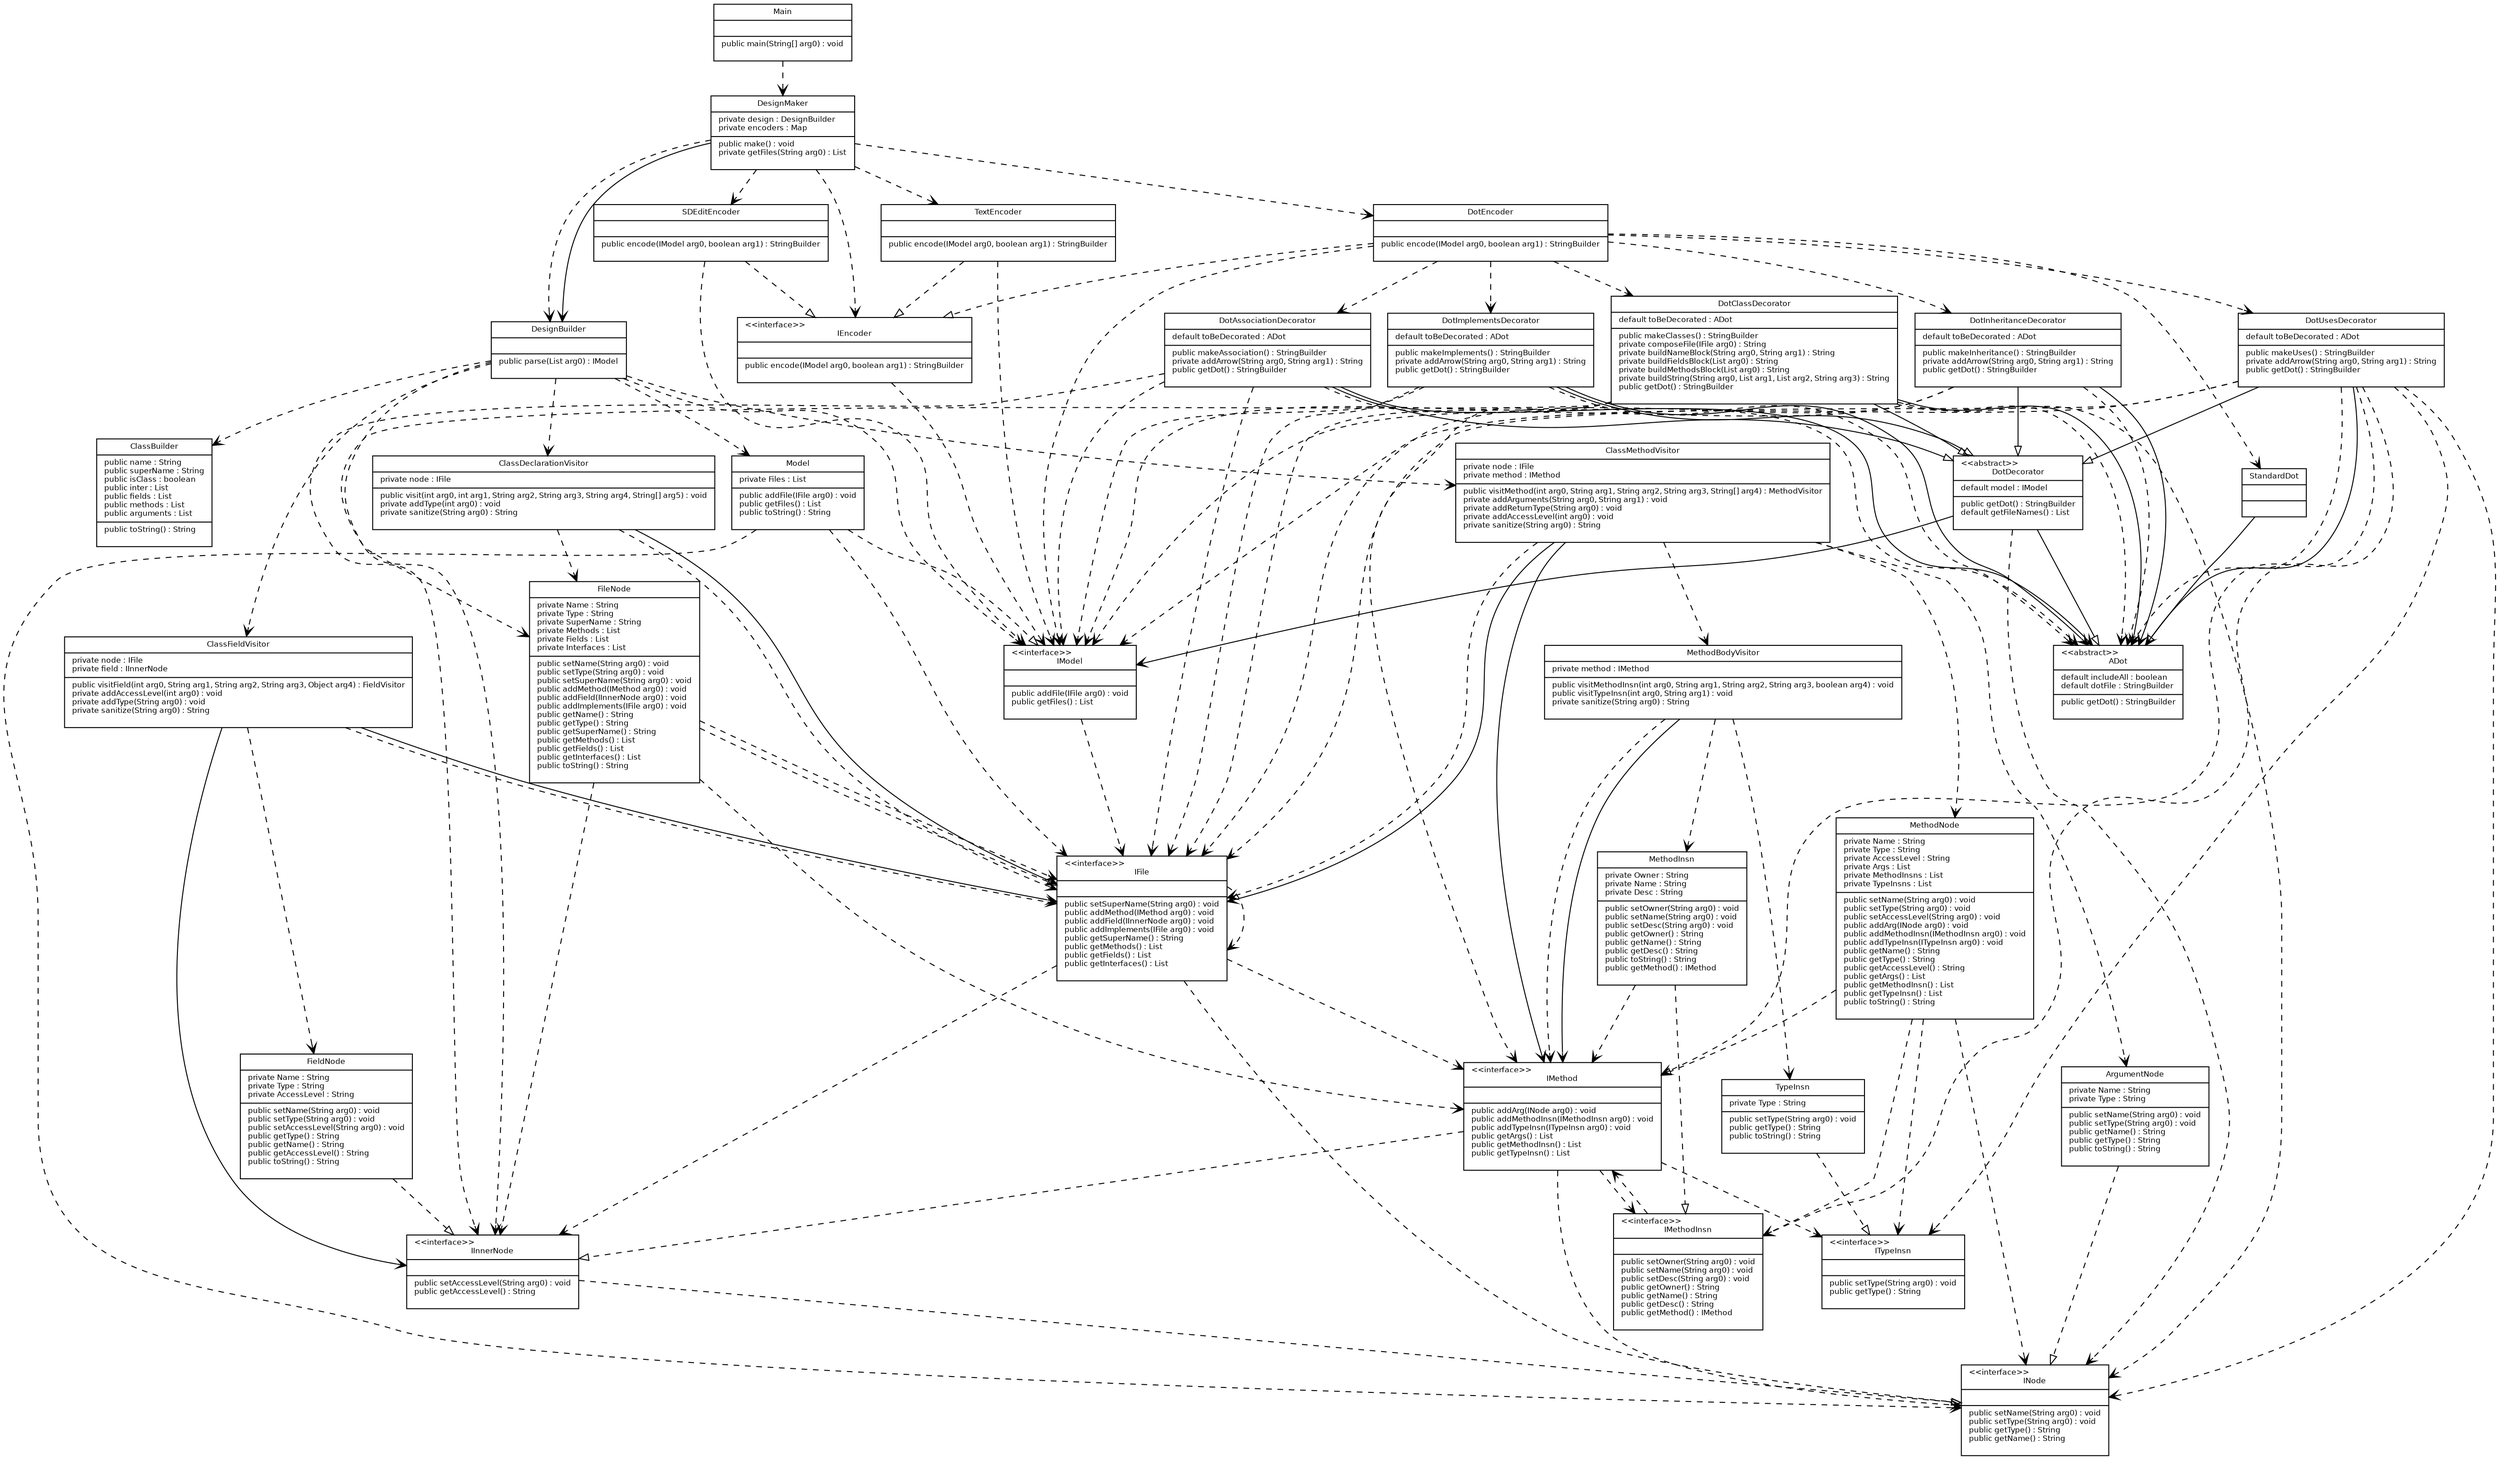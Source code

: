 digraph G {
	fontname = "Bitstream Vera Sans" 
	fontsize = 8 
	node [
		fontname = "Bitstream Vera Sans" 
		fontsize = 8 
		shape = "record"
	] 
	edge [
		fontname = "Bitstream Vera Sans" 
		fontsize = 8
	]
	model_IFile [ 
		label = "{\<\<interface\>\>\lIFile||public setSuperName(String arg0) : void\lpublic addMethod(IMethod arg0) : void\lpublic addField(IInnerNode arg0) : void\lpublic addImplements(IFile arg0) : void\lpublic getSuperName() : String\lpublic getMethods() : List\lpublic getFields() : List\lpublic getInterfaces() : List\l\l}" 
	]
	model_IInnerNode [ 
		label = "{\<\<interface\>\>\lIInnerNode||public setAccessLevel(String arg0) : void\lpublic getAccessLevel() : String\l\l}" 
	]
	model_IMethod [ 
		label = "{\<\<interface\>\>\lIMethod||public addArg(INode arg0) : void\lpublic addMethodInsn(IMethodInsn arg0) : void\lpublic addTypeInsn(ITypeInsn arg0) : void\lpublic getArgs() : List\lpublic getMethodInsn() : List\lpublic getTypeInsn() : List\l\l}" 
	]
	model_IMethodInsn [ 
		label = "{\<\<interface\>\>\lIMethodInsn||public setOwner(String arg0) : void\lpublic setName(String arg0) : void\lpublic setDesc(String arg0) : void\lpublic getOwner() : String\lpublic getName() : String\lpublic getDesc() : String\lpublic getMethod() : IMethod\l\l}" 
	]
	model_IModel [ 
		label = "{\<\<interface\>\>\lIModel||public addFile(IFile arg0) : void\lpublic getFiles() : List\l\l}" 
	]
	model_INode [ 
		label = "{\<\<interface\>\>\lINode||public setName(String arg0) : void\lpublic setType(String arg0) : void\lpublic getType() : String\lpublic getName() : String\l\l}" 
	]
	model_ITypeInsn [ 
		label = "{\<\<interface\>\>\lITypeInsn||public setType(String arg0) : void\lpublic getType() : String\l\l}" 
	]
	nodes_ArgumentNode [ 
		label = "{ArgumentNode|private Name : String\lprivate Type : String\l|public setName(String arg0) : void\lpublic setType(String arg0) : void\lpublic getName() : String\lpublic getType() : String\lpublic toString() : String\l\l}" 
	]
	nodes_FieldNode [ 
		label = "{FieldNode|private Name : String\lprivate Type : String\lprivate AccessLevel : String\l|public setName(String arg0) : void\lpublic setType(String arg0) : void\lpublic setAccessLevel(String arg0) : void\lpublic getType() : String\lpublic getName() : String\lpublic getAccessLevel() : String\lpublic toString() : String\l\l}" 
	]
	nodes_FileNode [ 
		label = "{FileNode|private Name : String\lprivate Type : String\lprivate SuperName : String\lprivate Methods : List\lprivate Fields : List\lprivate Interfaces : List\l|public setName(String arg0) : void\lpublic setType(String arg0) : void\lpublic setSuperName(String arg0) : void\lpublic addMethod(IMethod arg0) : void\lpublic addField(IInnerNode arg0) : void\lpublic addImplements(IFile arg0) : void\lpublic getName() : String\lpublic getType() : String\lpublic getSuperName() : String\lpublic getMethods() : List\lpublic getFields() : List\lpublic getInterfaces() : List\lpublic toString() : String\l\l}" 
	]
	nodes_MethodInsn [ 
		label = "{MethodInsn|private Owner : String\lprivate Name : String\lprivate Desc : String\l|public setOwner(String arg0) : void\lpublic setName(String arg0) : void\lpublic setDesc(String arg0) : void\lpublic getOwner() : String\lpublic getName() : String\lpublic getDesc() : String\lpublic toString() : String\lpublic getMethod() : IMethod\l\l}" 
	]
	nodes_MethodNode [ 
		label = "{MethodNode|private Name : String\lprivate Type : String\lprivate AccessLevel : String\lprivate Args : List\lprivate MethodInsns : List\lprivate TypeInsns : List\l|public setName(String arg0) : void\lpublic setType(String arg0) : void\lpublic setAccessLevel(String arg0) : void\lpublic addArg(INode arg0) : void\lpublic addMethodInsn(IMethodInsn arg0) : void\lpublic addTypeInsn(ITypeInsn arg0) : void\lpublic getName() : String\lpublic getType() : String\lpublic getAccessLevel() : String\lpublic getArgs() : List\lpublic getMethodInsn() : List\lpublic getTypeInsn() : List\lpublic toString() : String\l\l}" 
	]
	nodes_Model [ 
		label = "{Model|private Files : List\l|public addFile(IFile arg0) : void\lpublic getFiles() : List\lpublic toString() : String\l\l}" 
	]
	nodes_TypeInsn [ 
		label = "{TypeInsn|private Type : String\l|public setType(String arg0) : void\lpublic getType() : String\lpublic toString() : String\l\l}" 
	]
	project_ADot [ 
		label = "{\<\<abstract\>\>\lADot|default includeAll : boolean\ldefault dotFile : StringBuilder\l|public getDot() : StringBuilder\l\l}" 
	]
	project_ClassBuilder [ 
		label = "{ClassBuilder|public name : String\lpublic superName : String\lpublic isClass : boolean\lpublic inter : List\lpublic fields : List\lpublic methods : List\lpublic arguments : List\l|public toString() : String\l\l}" 
	]
	project_ClassDeclarationVisitor [ 
		label = "{ClassDeclarationVisitor|private node : IFile\l|public visit(int arg0, int arg1, String arg2, String arg3, String arg4, String[] arg5) : void\lprivate addType(int arg0) : void\lprivate sanitize(String arg0) : String\l\l}" 
	]
	project_ClassFieldVisitor [ 
		label = "{ClassFieldVisitor|private node : IFile\lprivate field : IInnerNode\l|public visitField(int arg0, String arg1, String arg2, String arg3, Object arg4) : FieldVisitor\lprivate addAccessLevel(int arg0) : void\lprivate addType(String arg0) : void\lprivate sanitize(String arg0) : String\l\l}" 
	]
	project_ClassMethodVisitor [ 
		label = "{ClassMethodVisitor|private node : IFile\lprivate method : IMethod\l|public visitMethod(int arg0, String arg1, String arg2, String arg3, String[] arg4) : MethodVisitor\lprivate addArguments(String arg0, String arg1) : void\lprivate addReturnType(String arg0) : void\lprivate addAccessLevel(int arg0) : void\lprivate sanitize(String arg0) : String\l\l}" 
	]
	project_DesignBuilder [ 
		label = "{DesignBuilder||public parse(List arg0) : IModel\l\l}" 
	]
	project_DesignMaker [ 
		label = "{DesignMaker|private design : DesignBuilder\lprivate encoders : Map\l|public make() : void\lprivate getFiles(String arg0) : List\l\l}" 
	]
	project_DotAssociationDecorator [ 
		label = "{DotAssociationDecorator|default toBeDecorated : ADot\l|public makeAssociation() : StringBuilder\lprivate addArrow(String arg0, String arg1) : String\lpublic getDot() : StringBuilder\l\l}" 
	]
	project_DotClassDecorator [ 
		label = "{DotClassDecorator|default toBeDecorated : ADot\l|public makeClasses() : StringBuilder\lprivate composeFile(IFile arg0) : String\lprivate buildNameBlock(String arg0, String arg1) : String\lprivate buildFieldsBlock(List arg0) : String\lprivate buildMethodsBlock(List arg0) : String\lprivate buildString(String arg0, List arg1, List arg2, String arg3) : String\lpublic getDot() : StringBuilder\l\l}" 
	]
	project_DotDecorator [ 
		label = "{\<\<abstract\>\>\lDotDecorator|default model : IModel\l|public getDot() : StringBuilder\ldefault getFileNames() : List\l\l}" 
	]
	project_DotEncoder [ 
		label = "{DotEncoder||public encode(IModel arg0, boolean arg1) : StringBuilder\l\l}" 
	]
	project_DotImplementsDecorator [ 
		label = "{DotImplementsDecorator|default toBeDecorated : ADot\l|public makeImplements() : StringBuilder\lprivate addArrow(String arg0, String arg1) : String\lpublic getDot() : StringBuilder\l\l}" 
	]
	project_DotInheritanceDecorator [ 
		label = "{DotInheritanceDecorator|default toBeDecorated : ADot\l|public makeInheritance() : StringBuilder\lprivate addArrow(String arg0, String arg1) : String\lpublic getDot() : StringBuilder\l\l}" 
	]
	project_DotUsesDecorator [ 
		label = "{DotUsesDecorator|default toBeDecorated : ADot\l|public makeUses() : StringBuilder\lprivate addArrow(String arg0, String arg1) : String\lpublic getDot() : StringBuilder\l\l}" 
	]
	project_IEncoder [ 
		label = "{\<\<interface\>\>\lIEncoder||public encode(IModel arg0, boolean arg1) : StringBuilder\l\l}" 
	]
	project_Main [ 
		label = "{Main||public main(String[] arg0) : void\l\l}" 
	]
	project_MethodBodyVisitor [ 
		label = "{MethodBodyVisitor|private method : IMethod\l|public visitMethodInsn(int arg0, String arg1, String arg2, String arg3, boolean arg4) : void\lpublic visitTypeInsn(int arg0, String arg1) : void\lprivate sanitize(String arg0) : String\l\l}" 
	]
	project_SDEditEncoder [ 
		label = "{SDEditEncoder||public encode(IModel arg0, boolean arg1) : StringBuilder\l\l}" 
	]
	project_StandardDot [ 
		label = "{StandardDot||\l}" 
	]
	project_TextEncoder [ 
		label = "{TextEncoder||public encode(IModel arg0, boolean arg1) : StringBuilder\l\l}" 
	]
	model_IFile->model_INode [arrowhead="empty" style = "dashed"]
	model_IInnerNode->model_INode [arrowhead="empty" style = "dashed"]
	model_IMethod->model_IInnerNode [arrowhead="empty" style = "dashed"]
	nodes_ArgumentNode->model_INode [arrowhead="empty" style = "dashed"]
	nodes_FieldNode->model_IInnerNode [arrowhead="empty" style = "dashed"]
	nodes_FileNode->model_IFile [arrowhead="empty" style = "dashed"]
	nodes_MethodInsn->model_IMethodInsn [arrowhead="empty" style = "dashed"]
	nodes_MethodNode->model_IMethod [arrowhead="empty" style = "dashed"]
	nodes_Model->model_IModel [arrowhead="empty" style = "dashed"]
	nodes_TypeInsn->model_ITypeInsn [arrowhead="empty" style = "dashed"]
	project_DotEncoder->project_IEncoder [arrowhead="empty" style = "dashed"]
	project_SDEditEncoder->project_IEncoder [arrowhead="empty" style = "dashed"]
	project_TextEncoder->project_IEncoder [arrowhead="empty" style = "dashed"]
	 project_DotAssociationDecorator -> project_DotDecorator [arrowhead="empty" style = "filled" ]
	 project_DotClassDecorator -> project_DotDecorator [arrowhead="empty" style = "filled" ]
	 project_DotDecorator -> project_ADot [arrowhead="empty" style = "filled" ]
	 project_DotImplementsDecorator -> project_DotDecorator [arrowhead="empty" style = "filled" ]
	 project_DotInheritanceDecorator -> project_DotDecorator [arrowhead="empty" style = "filled" ]
	 project_DotUsesDecorator -> project_DotDecorator [arrowhead="empty" style = "filled" ]
	 project_StandardDot -> project_ADot [arrowhead="empty" style = "filled" ]
	 model_IFile -> model_IFile [arrowhead="vee" style = "dashed" splines="compound"]
	 model_IFile -> model_IInnerNode [arrowhead="vee" style = "dashed" splines="compound"]
	 model_IFile -> model_IMethod [arrowhead="vee" style = "dashed" splines="compound"]
	 model_IMethod -> model_INode [arrowhead="vee" style = "dashed" splines="compound"]
	 model_IMethod -> model_IMethodInsn [arrowhead="vee" style = "dashed" splines="compound"]
	 model_IMethod -> model_ITypeInsn [arrowhead="vee" style = "dashed" splines="compound"]
	 model_IMethodInsn -> model_IMethod [arrowhead="vee" style = "dashed" splines="compound"]
	 model_IModel -> model_IFile [arrowhead="vee" style = "dashed" splines="compound"]
	 nodes_FileNode -> model_IMethod [arrowhead="vee" style = "dashed" splines="compound"]
	 nodes_FileNode -> model_IInnerNode [arrowhead="vee" style = "dashed" splines="compound"]
	 nodes_FileNode -> model_IFile [arrowhead="vee" style = "dashed" splines="compound"]
	 nodes_MethodInsn -> model_IMethod [arrowhead="vee" style = "dashed" splines="compound"]
	 nodes_MethodNode -> model_IMethodInsn [arrowhead="vee" style = "dashed" splines="compound"]
	 nodes_MethodNode -> model_ITypeInsn [arrowhead="vee" style = "dashed" splines="compound"]
	 nodes_MethodNode -> model_INode [arrowhead="vee" style = "dashed" splines="compound"]
	 nodes_Model -> model_IFile [arrowhead="vee" style = "dashed" splines="compound"]
	 nodes_Model -> model_INode [arrowhead="vee" style = "dashed" splines="compound"]
	 project_ClassDeclarationVisitor -> nodes_FileNode [arrowhead="vee" style = "dashed" splines="compound"]
	 project_ClassDeclarationVisitor -> model_IFile [arrowhead="vee" style = "dashed" splines="compound"]
	 project_ClassFieldVisitor -> model_IFile [arrowhead="vee" style = "dashed" splines="compound"]
	 project_ClassFieldVisitor -> nodes_FieldNode [arrowhead="vee" style = "dashed" splines="compound"]
	 project_ClassMethodVisitor -> nodes_ArgumentNode [arrowhead="vee" style = "dashed" splines="compound"]
	 project_ClassMethodVisitor -> project_MethodBodyVisitor [arrowhead="vee" style = "dashed" splines="compound"]
	 project_ClassMethodVisitor -> model_IFile [arrowhead="vee" style = "dashed" splines="compound"]
	 project_ClassMethodVisitor -> nodes_MethodNode [arrowhead="vee" style = "dashed" splines="compound"]
	 project_DesignBuilder -> project_ClassMethodVisitor [arrowhead="vee" style = "dashed" splines="compound"]
	 project_DesignBuilder -> project_ClassDeclarationVisitor [arrowhead="vee" style = "dashed" splines="compound"]
	 project_DesignBuilder -> nodes_FileNode [arrowhead="vee" style = "dashed" splines="compound"]
	 project_DesignBuilder -> nodes_Model [arrowhead="vee" style = "dashed" splines="compound"]
	 project_DesignBuilder -> model_IModel [arrowhead="vee" style = "dashed" splines="compound"]
	 project_DesignBuilder -> project_ClassBuilder [arrowhead="vee" style = "dashed" splines="compound"]
	 project_DesignBuilder -> project_ClassFieldVisitor [arrowhead="vee" style = "dashed" splines="compound"]
	 project_DesignMaker -> project_SDEditEncoder [arrowhead="vee" style = "dashed" splines="compound"]
	 project_DesignMaker -> project_DotEncoder [arrowhead="vee" style = "dashed" splines="compound"]
	 project_DesignMaker -> project_IEncoder [arrowhead="vee" style = "dashed" splines="compound"]
	 project_DesignMaker -> project_DesignBuilder [arrowhead="vee" style = "dashed" splines="compound"]
	 project_DesignMaker -> project_TextEncoder [arrowhead="vee" style = "dashed" splines="compound"]
	 project_DotAssociationDecorator -> project_ADot [arrowhead="vee" style = "dashed" splines="compound"]
	 project_DotAssociationDecorator -> model_IInnerNode [arrowhead="vee" style = "dashed" splines="compound"]
	 project_DotAssociationDecorator -> model_IModel [arrowhead="vee" style = "dashed" splines="compound"]
	 project_DotAssociationDecorator -> model_IFile [arrowhead="vee" style = "dashed" splines="compound"]
	 project_DotClassDecorator -> model_IInnerNode [arrowhead="vee" style = "dashed" splines="compound"]
	 project_DotClassDecorator -> model_INode [arrowhead="vee" style = "dashed" splines="compound"]
	 project_DotClassDecorator -> model_IModel [arrowhead="vee" style = "dashed" splines="compound"]
	 project_DotClassDecorator -> model_IMethod [arrowhead="vee" style = "dashed" splines="compound"]
	 project_DotClassDecorator -> project_ADot [arrowhead="vee" style = "dashed" splines="compound"]
	 project_DotClassDecorator -> model_IFile [arrowhead="vee" style = "dashed" splines="compound"]
	 project_DotDecorator -> model_INode [arrowhead="vee" style = "dashed" splines="compound"]
	 project_DotEncoder -> project_DotUsesDecorator [arrowhead="vee" style = "dashed" splines="compound"]
	 project_DotEncoder -> project_DotClassDecorator [arrowhead="vee" style = "dashed" splines="compound"]
	 project_DotEncoder -> project_DotImplementsDecorator [arrowhead="vee" style = "dashed" splines="compound"]
	 project_DotEncoder -> project_StandardDot [arrowhead="vee" style = "dashed" splines="compound"]
	 project_DotEncoder -> model_IModel [arrowhead="vee" style = "dashed" splines="compound"]
	 project_DotEncoder -> project_DotInheritanceDecorator [arrowhead="vee" style = "dashed" splines="compound"]
	 project_DotEncoder -> project_DotAssociationDecorator [arrowhead="vee" style = "dashed" splines="compound"]
	 project_DotImplementsDecorator -> project_ADot [arrowhead="vee" style = "dashed" splines="compound"]
	 project_DotImplementsDecorator -> model_IModel [arrowhead="vee" style = "dashed" splines="compound"]
	 project_DotImplementsDecorator -> model_IFile [arrowhead="vee" style = "dashed" splines="compound"]
	 project_DotInheritanceDecorator -> project_ADot [arrowhead="vee" style = "dashed" splines="compound"]
	 project_DotInheritanceDecorator -> model_IModel [arrowhead="vee" style = "dashed" splines="compound"]
	 project_DotInheritanceDecorator -> model_IFile [arrowhead="vee" style = "dashed" splines="compound"]
	 project_DotUsesDecorator -> model_IMethod [arrowhead="vee" style = "dashed" splines="compound"]
	 project_DotUsesDecorator -> model_IMethodInsn [arrowhead="vee" style = "dashed" splines="compound"]
	 project_DotUsesDecorator -> project_ADot [arrowhead="vee" style = "dashed" splines="compound"]
	 project_DotUsesDecorator -> model_ITypeInsn [arrowhead="vee" style = "dashed" splines="compound"]
	 project_DotUsesDecorator -> model_IModel [arrowhead="vee" style = "dashed" splines="compound"]
	 project_DotUsesDecorator -> model_IFile [arrowhead="vee" style = "dashed" splines="compound"]
	 project_DotUsesDecorator -> model_INode [arrowhead="vee" style = "dashed" splines="compound"]
	 project_IEncoder -> model_IModel [arrowhead="vee" style = "dashed" splines="compound"]
	 project_Main -> project_DesignMaker [arrowhead="vee" style = "dashed" splines="compound"]
	 project_MethodBodyVisitor -> model_IMethod [arrowhead="vee" style = "dashed" splines="compound"]
	 project_MethodBodyVisitor -> nodes_MethodInsn [arrowhead="vee" style = "dashed" splines="compound"]
	 project_MethodBodyVisitor -> nodes_TypeInsn [arrowhead="vee" style = "dashed" splines="compound"]
	 project_SDEditEncoder -> model_IModel [arrowhead="vee" style = "dashed" splines="compound"]
	 project_TextEncoder -> model_IModel [arrowhead="vee" style = "dashed" splines="compound"]
	 project_ClassDeclarationVisitor -> model_IFile [arrowhead="vee" style = "filled" ]
	 project_ClassFieldVisitor -> model_IFile [arrowhead="vee" style = "filled" ]
	 project_ClassFieldVisitor -> model_IInnerNode [arrowhead="vee" style = "filled" ]
	 project_ClassMethodVisitor -> model_IFile [arrowhead="vee" style = "filled" ]
	 project_ClassMethodVisitor -> model_IMethod [arrowhead="vee" style = "filled" ]
	 project_DesignMaker -> project_DesignBuilder [arrowhead="vee" style = "filled" ]
	 project_DotAssociationDecorator -> project_ADot [arrowhead="vee" style = "filled" ]
	 project_DotClassDecorator -> project_ADot [arrowhead="vee" style = "filled" ]
	 project_DotDecorator -> model_IModel [arrowhead="vee" style = "filled" ]
	 project_DotImplementsDecorator -> project_ADot [arrowhead="vee" style = "filled" ]
	 project_DotInheritanceDecorator -> project_ADot [arrowhead="vee" style = "filled" ]
	 project_DotUsesDecorator -> project_ADot [arrowhead="vee" style = "filled" ]
	 project_MethodBodyVisitor -> model_IMethod [arrowhead="vee" style = "filled" ]
	
}